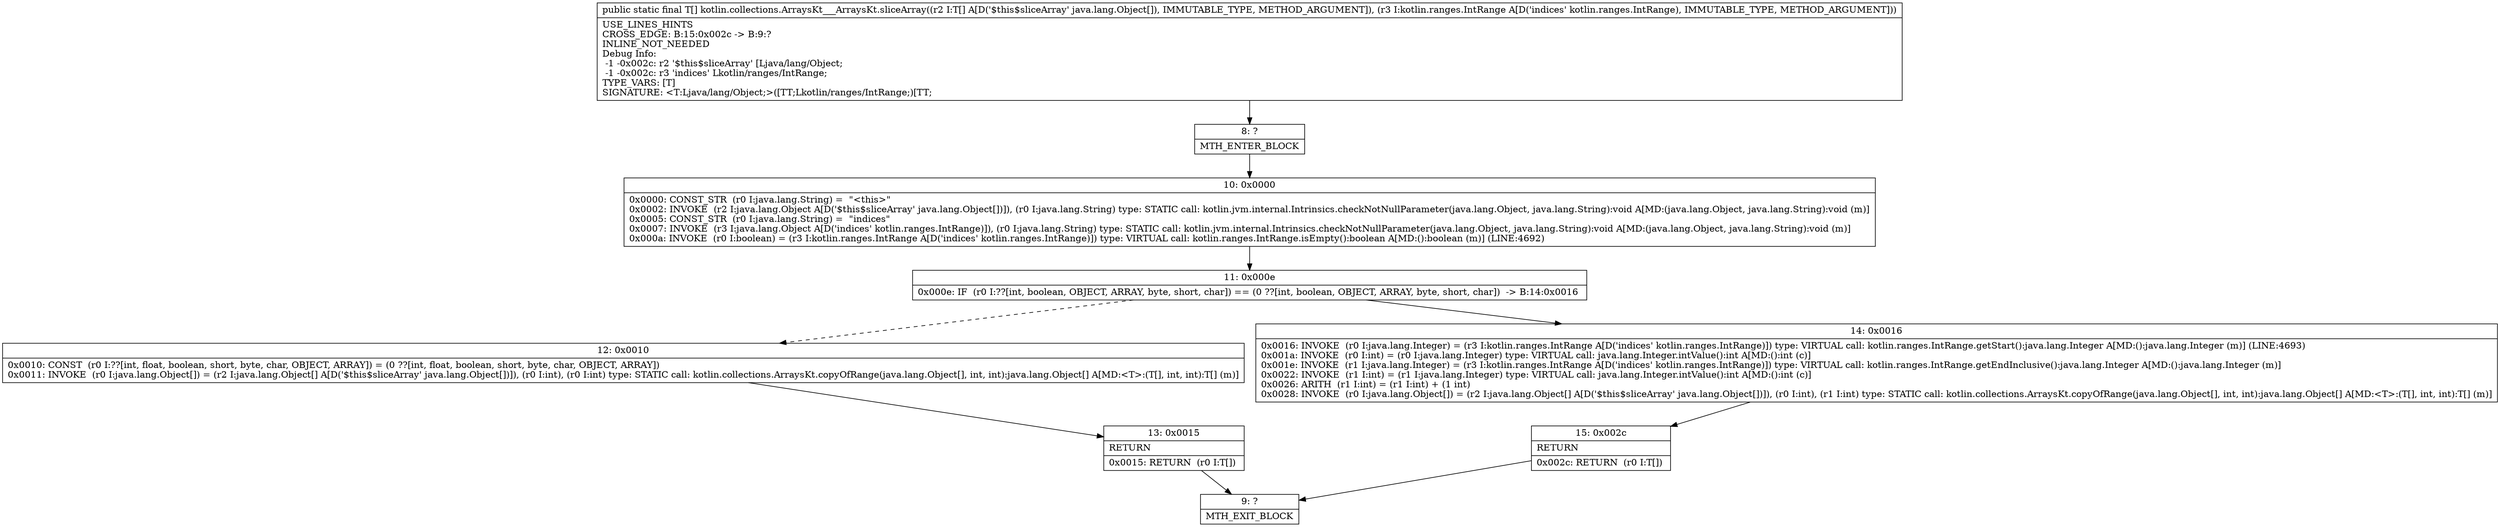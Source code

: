 digraph "CFG forkotlin.collections.ArraysKt___ArraysKt.sliceArray([Ljava\/lang\/Object;Lkotlin\/ranges\/IntRange;)[Ljava\/lang\/Object;" {
Node_8 [shape=record,label="{8\:\ ?|MTH_ENTER_BLOCK\l}"];
Node_10 [shape=record,label="{10\:\ 0x0000|0x0000: CONST_STR  (r0 I:java.lang.String) =  \"\<this\>\" \l0x0002: INVOKE  (r2 I:java.lang.Object A[D('$this$sliceArray' java.lang.Object[])]), (r0 I:java.lang.String) type: STATIC call: kotlin.jvm.internal.Intrinsics.checkNotNullParameter(java.lang.Object, java.lang.String):void A[MD:(java.lang.Object, java.lang.String):void (m)]\l0x0005: CONST_STR  (r0 I:java.lang.String) =  \"indices\" \l0x0007: INVOKE  (r3 I:java.lang.Object A[D('indices' kotlin.ranges.IntRange)]), (r0 I:java.lang.String) type: STATIC call: kotlin.jvm.internal.Intrinsics.checkNotNullParameter(java.lang.Object, java.lang.String):void A[MD:(java.lang.Object, java.lang.String):void (m)]\l0x000a: INVOKE  (r0 I:boolean) = (r3 I:kotlin.ranges.IntRange A[D('indices' kotlin.ranges.IntRange)]) type: VIRTUAL call: kotlin.ranges.IntRange.isEmpty():boolean A[MD:():boolean (m)] (LINE:4692)\l}"];
Node_11 [shape=record,label="{11\:\ 0x000e|0x000e: IF  (r0 I:??[int, boolean, OBJECT, ARRAY, byte, short, char]) == (0 ??[int, boolean, OBJECT, ARRAY, byte, short, char])  \-\> B:14:0x0016 \l}"];
Node_12 [shape=record,label="{12\:\ 0x0010|0x0010: CONST  (r0 I:??[int, float, boolean, short, byte, char, OBJECT, ARRAY]) = (0 ??[int, float, boolean, short, byte, char, OBJECT, ARRAY]) \l0x0011: INVOKE  (r0 I:java.lang.Object[]) = (r2 I:java.lang.Object[] A[D('$this$sliceArray' java.lang.Object[])]), (r0 I:int), (r0 I:int) type: STATIC call: kotlin.collections.ArraysKt.copyOfRange(java.lang.Object[], int, int):java.lang.Object[] A[MD:\<T\>:(T[], int, int):T[] (m)]\l}"];
Node_13 [shape=record,label="{13\:\ 0x0015|RETURN\l|0x0015: RETURN  (r0 I:T[]) \l}"];
Node_9 [shape=record,label="{9\:\ ?|MTH_EXIT_BLOCK\l}"];
Node_14 [shape=record,label="{14\:\ 0x0016|0x0016: INVOKE  (r0 I:java.lang.Integer) = (r3 I:kotlin.ranges.IntRange A[D('indices' kotlin.ranges.IntRange)]) type: VIRTUAL call: kotlin.ranges.IntRange.getStart():java.lang.Integer A[MD:():java.lang.Integer (m)] (LINE:4693)\l0x001a: INVOKE  (r0 I:int) = (r0 I:java.lang.Integer) type: VIRTUAL call: java.lang.Integer.intValue():int A[MD:():int (c)]\l0x001e: INVOKE  (r1 I:java.lang.Integer) = (r3 I:kotlin.ranges.IntRange A[D('indices' kotlin.ranges.IntRange)]) type: VIRTUAL call: kotlin.ranges.IntRange.getEndInclusive():java.lang.Integer A[MD:():java.lang.Integer (m)]\l0x0022: INVOKE  (r1 I:int) = (r1 I:java.lang.Integer) type: VIRTUAL call: java.lang.Integer.intValue():int A[MD:():int (c)]\l0x0026: ARITH  (r1 I:int) = (r1 I:int) + (1 int) \l0x0028: INVOKE  (r0 I:java.lang.Object[]) = (r2 I:java.lang.Object[] A[D('$this$sliceArray' java.lang.Object[])]), (r0 I:int), (r1 I:int) type: STATIC call: kotlin.collections.ArraysKt.copyOfRange(java.lang.Object[], int, int):java.lang.Object[] A[MD:\<T\>:(T[], int, int):T[] (m)]\l}"];
Node_15 [shape=record,label="{15\:\ 0x002c|RETURN\l|0x002c: RETURN  (r0 I:T[]) \l}"];
MethodNode[shape=record,label="{public static final T[] kotlin.collections.ArraysKt___ArraysKt.sliceArray((r2 I:T[] A[D('$this$sliceArray' java.lang.Object[]), IMMUTABLE_TYPE, METHOD_ARGUMENT]), (r3 I:kotlin.ranges.IntRange A[D('indices' kotlin.ranges.IntRange), IMMUTABLE_TYPE, METHOD_ARGUMENT]))  | USE_LINES_HINTS\lCROSS_EDGE: B:15:0x002c \-\> B:9:?\lINLINE_NOT_NEEDED\lDebug Info:\l  \-1 \-0x002c: r2 '$this$sliceArray' [Ljava\/lang\/Object;\l  \-1 \-0x002c: r3 'indices' Lkotlin\/ranges\/IntRange;\lTYPE_VARS: [T]\lSIGNATURE: \<T:Ljava\/lang\/Object;\>([TT;Lkotlin\/ranges\/IntRange;)[TT;\l}"];
MethodNode -> Node_8;Node_8 -> Node_10;
Node_10 -> Node_11;
Node_11 -> Node_12[style=dashed];
Node_11 -> Node_14;
Node_12 -> Node_13;
Node_13 -> Node_9;
Node_14 -> Node_15;
Node_15 -> Node_9;
}

